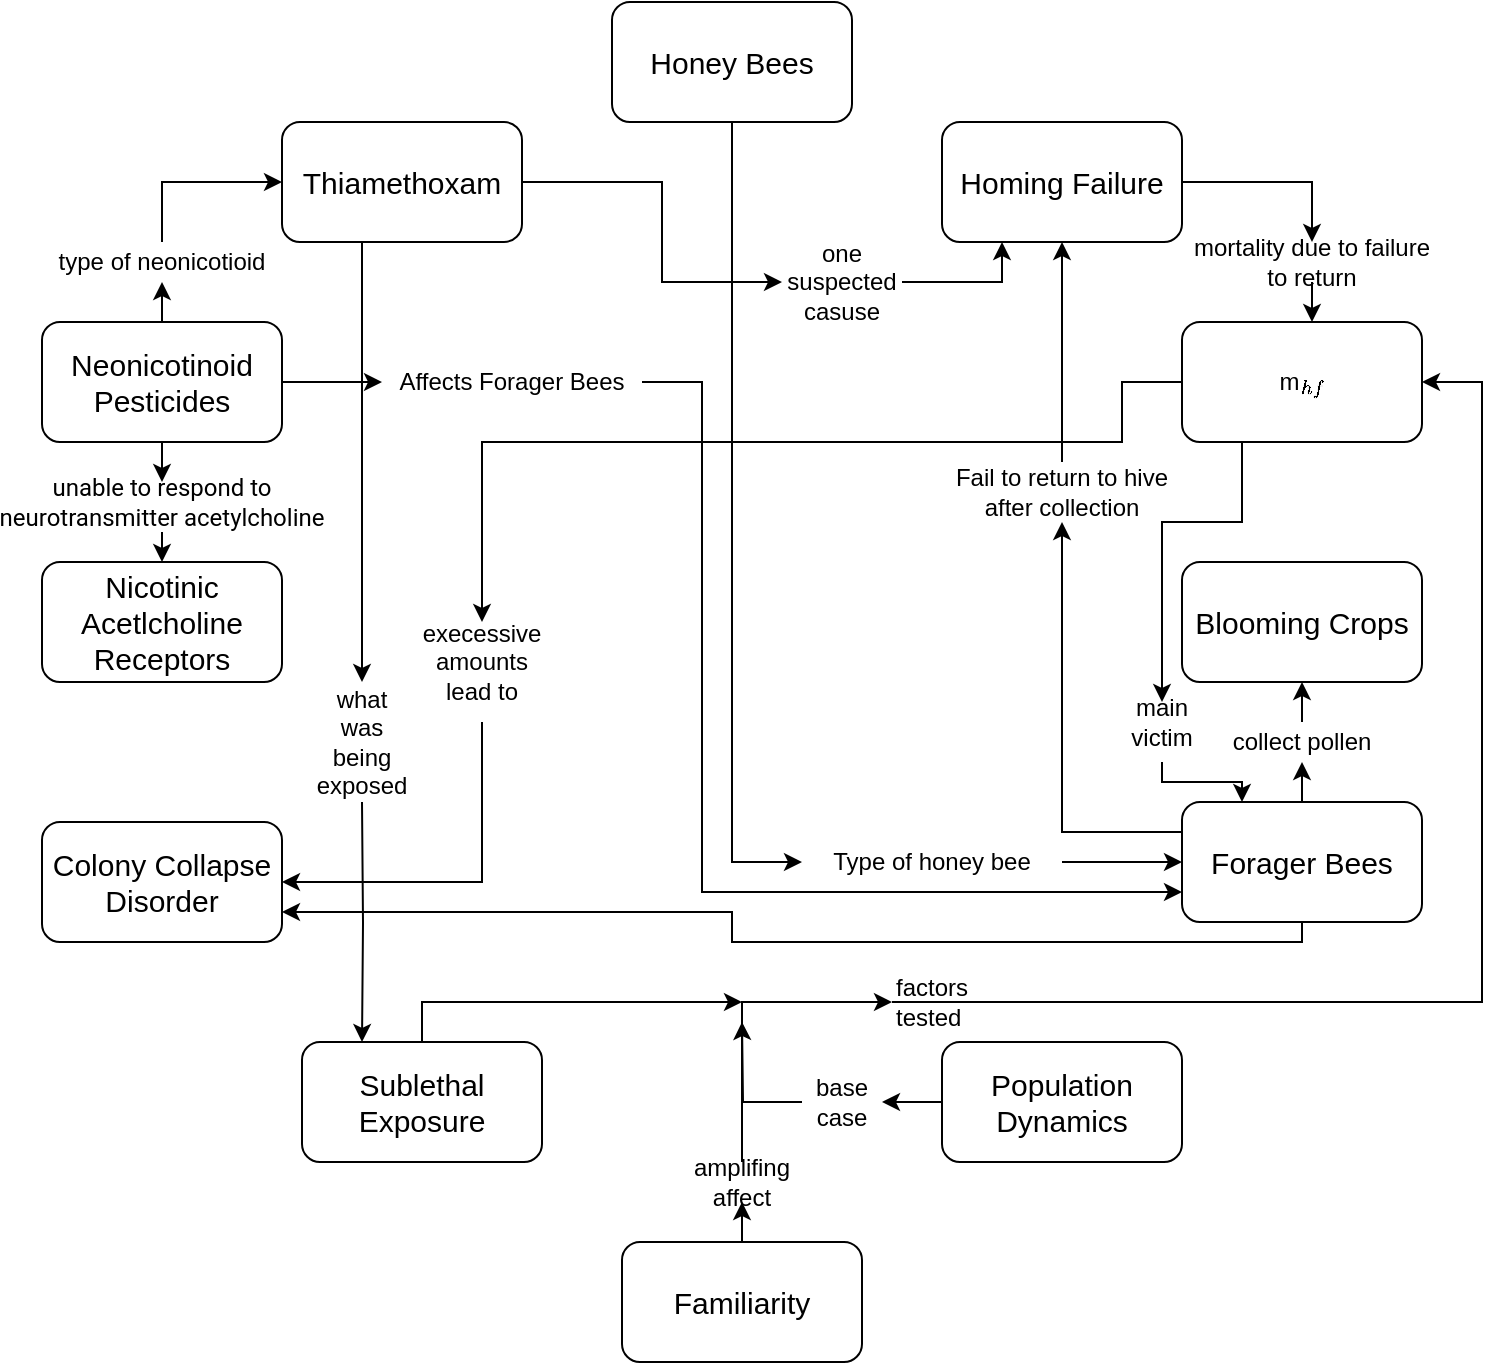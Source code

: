 <mxfile version="13.0.3" type="device"><diagram id="VmTZqJWe_tPEyHmnMP7F" name="Page-1"><mxGraphModel dx="1102" dy="1000" grid="1" gridSize="10" guides="1" tooltips="1" connect="1" arrows="1" fold="1" page="1" pageScale="1" pageWidth="850" pageHeight="1100" math="1" shadow="0"><root><mxCell id="0"/><mxCell id="1" parent="0"/><mxCell id="USwSrX-WjspncTj8hy0j-5" value="" style="group" parent="1" vertex="1" connectable="0"><mxGeometry x="210" y="540" width="120" height="60" as="geometry"/></mxCell><mxCell id="USwSrX-WjspncTj8hy0j-1" value="" style="rounded=1;whiteSpace=wrap;html=1;" parent="USwSrX-WjspncTj8hy0j-5" vertex="1"><mxGeometry width="120" height="60" as="geometry"/></mxCell><mxCell id="USwSrX-WjspncTj8hy0j-4" value="&lt;font style=&quot;font-size: 15px&quot;&gt;Sublethal Exposure&lt;/font&gt;" style="text;html=1;strokeColor=none;fillColor=none;align=center;verticalAlign=middle;whiteSpace=wrap;rounded=0;" parent="USwSrX-WjspncTj8hy0j-5" vertex="1"><mxGeometry width="120" height="60" as="geometry"/></mxCell><mxCell id="USwSrX-WjspncTj8hy0j-6" value="" style="group" parent="1" vertex="1" connectable="0"><mxGeometry x="650" y="300" width="120" height="60" as="geometry"/></mxCell><mxCell id="USwSrX-WjspncTj8hy0j-7" value="" style="rounded=1;whiteSpace=wrap;html=1;" parent="USwSrX-WjspncTj8hy0j-6" vertex="1"><mxGeometry width="120" height="60" as="geometry"/></mxCell><mxCell id="USwSrX-WjspncTj8hy0j-8" value="&lt;span style=&quot;font-size: 15px&quot;&gt;Blooming Crops&lt;/span&gt;" style="text;html=1;strokeColor=none;fillColor=none;align=center;verticalAlign=middle;whiteSpace=wrap;rounded=0;" parent="USwSrX-WjspncTj8hy0j-6" vertex="1"><mxGeometry width="120" height="60" as="geometry"/></mxCell><mxCell id="USwSrX-WjspncTj8hy0j-9" value="" style="group" parent="1" vertex="1" connectable="0"><mxGeometry x="370" y="640" width="120" height="60" as="geometry"/></mxCell><mxCell id="USwSrX-WjspncTj8hy0j-10" value="" style="rounded=1;whiteSpace=wrap;html=1;" parent="USwSrX-WjspncTj8hy0j-9" vertex="1"><mxGeometry width="120" height="60" as="geometry"/></mxCell><mxCell id="USwSrX-WjspncTj8hy0j-11" value="&lt;font style=&quot;font-size: 15px&quot;&gt;Familiarity&lt;/font&gt;" style="text;html=1;strokeColor=none;fillColor=none;align=center;verticalAlign=middle;whiteSpace=wrap;rounded=0;" parent="USwSrX-WjspncTj8hy0j-9" vertex="1"><mxGeometry width="120" height="60" as="geometry"/></mxCell><mxCell id="USwSrX-WjspncTj8hy0j-18" value="" style="group" parent="1" vertex="1" connectable="0"><mxGeometry x="530" y="540" width="120" height="60" as="geometry"/></mxCell><mxCell id="USwSrX-WjspncTj8hy0j-19" value="" style="rounded=1;whiteSpace=wrap;html=1;" parent="USwSrX-WjspncTj8hy0j-18" vertex="1"><mxGeometry width="120" height="60" as="geometry"/></mxCell><mxCell id="USwSrX-WjspncTj8hy0j-20" value="&lt;span style=&quot;font-size: 15px&quot;&gt;Population Dynamics&lt;/span&gt;" style="text;html=1;strokeColor=none;fillColor=none;align=center;verticalAlign=middle;whiteSpace=wrap;rounded=0;" parent="USwSrX-WjspncTj8hy0j-18" vertex="1"><mxGeometry width="120" height="60" as="geometry"/></mxCell><mxCell id="USwSrX-WjspncTj8hy0j-21" value="" style="group" parent="1" vertex="1" connectable="0"><mxGeometry x="650" y="420" width="120" height="60" as="geometry"/></mxCell><mxCell id="USwSrX-WjspncTj8hy0j-22" value="" style="rounded=1;whiteSpace=wrap;html=1;" parent="USwSrX-WjspncTj8hy0j-21" vertex="1"><mxGeometry width="120" height="60" as="geometry"/></mxCell><mxCell id="USwSrX-WjspncTj8hy0j-23" value="&lt;span style=&quot;font-size: 15px&quot;&gt;Forager Bees&lt;/span&gt;" style="text;html=1;strokeColor=none;fillColor=none;align=center;verticalAlign=middle;whiteSpace=wrap;rounded=0;" parent="USwSrX-WjspncTj8hy0j-21" vertex="1"><mxGeometry width="120" height="60" as="geometry"/></mxCell><mxCell id="USwSrX-WjspncTj8hy0j-27" value="" style="group" parent="1" vertex="1" connectable="0"><mxGeometry x="650" y="180" width="120" height="60" as="geometry"/></mxCell><mxCell id="USwSrX-WjspncTj8hy0j-28" value="m\(_{hf}\)" style="rounded=1;whiteSpace=wrap;html=1;" parent="USwSrX-WjspncTj8hy0j-27" vertex="1"><mxGeometry width="120" height="60" as="geometry"/></mxCell><mxCell id="USwSrX-WjspncTj8hy0j-36" value="" style="group" parent="1" vertex="1" connectable="0"><mxGeometry x="80" y="180" width="120" height="60" as="geometry"/></mxCell><mxCell id="USwSrX-WjspncTj8hy0j-37" value="" style="rounded=1;whiteSpace=wrap;html=1;" parent="USwSrX-WjspncTj8hy0j-36" vertex="1"><mxGeometry width="120" height="60" as="geometry"/></mxCell><mxCell id="USwSrX-WjspncTj8hy0j-38" value="&lt;font style=&quot;font-size: 15px&quot;&gt;Neonicotinoid Pesticides&lt;/font&gt;" style="text;html=1;strokeColor=none;fillColor=none;align=center;verticalAlign=middle;whiteSpace=wrap;rounded=0;" parent="USwSrX-WjspncTj8hy0j-36" vertex="1"><mxGeometry width="120" height="60" as="geometry"/></mxCell><mxCell id="USwSrX-WjspncTj8hy0j-39" value="" style="group" parent="1" vertex="1" connectable="0"><mxGeometry x="80" y="300" width="120" height="60" as="geometry"/></mxCell><mxCell id="USwSrX-WjspncTj8hy0j-40" value="" style="rounded=1;whiteSpace=wrap;html=1;" parent="USwSrX-WjspncTj8hy0j-39" vertex="1"><mxGeometry width="120" height="60" as="geometry"/></mxCell><mxCell id="USwSrX-WjspncTj8hy0j-41" value="&lt;font style=&quot;font-size: 15px&quot;&gt;Nicotinic Acetlcholine Receptors&lt;/font&gt;" style="text;html=1;strokeColor=none;fillColor=none;align=center;verticalAlign=middle;whiteSpace=wrap;rounded=0;" parent="USwSrX-WjspncTj8hy0j-39" vertex="1"><mxGeometry width="120" height="60" as="geometry"/></mxCell><mxCell id="USwSrX-WjspncTj8hy0j-42" value="" style="group" parent="1" vertex="1" connectable="0"><mxGeometry x="200" y="80" width="120" height="60" as="geometry"/></mxCell><mxCell id="USwSrX-WjspncTj8hy0j-43" value="" style="rounded=1;whiteSpace=wrap;html=1;" parent="USwSrX-WjspncTj8hy0j-42" vertex="1"><mxGeometry width="120" height="60" as="geometry"/></mxCell><mxCell id="USwSrX-WjspncTj8hy0j-44" value="&lt;font style=&quot;font-size: 15px&quot;&gt;Thiamethoxam&lt;/font&gt;" style="text;html=1;strokeColor=none;fillColor=none;align=center;verticalAlign=middle;whiteSpace=wrap;rounded=0;" parent="USwSrX-WjspncTj8hy0j-42" vertex="1"><mxGeometry width="120" height="60" as="geometry"/></mxCell><mxCell id="USwSrX-WjspncTj8hy0j-45" value="" style="group" parent="1" vertex="1" connectable="0"><mxGeometry x="530" y="80" width="120" height="60" as="geometry"/></mxCell><mxCell id="USwSrX-WjspncTj8hy0j-46" value="" style="rounded=1;whiteSpace=wrap;html=1;" parent="USwSrX-WjspncTj8hy0j-45" vertex="1"><mxGeometry width="120" height="60" as="geometry"/></mxCell><mxCell id="USwSrX-WjspncTj8hy0j-47" value="&lt;font style=&quot;font-size: 15px&quot;&gt;Homing Failure&lt;/font&gt;" style="text;html=1;strokeColor=none;fillColor=none;align=center;verticalAlign=middle;whiteSpace=wrap;rounded=0;" parent="USwSrX-WjspncTj8hy0j-45" vertex="1"><mxGeometry width="120" height="60" as="geometry"/></mxCell><mxCell id="USwSrX-WjspncTj8hy0j-48" value="" style="group" parent="1" vertex="1" connectable="0"><mxGeometry x="365" y="20" width="120" height="60" as="geometry"/></mxCell><mxCell id="USwSrX-WjspncTj8hy0j-49" value="" style="rounded=1;whiteSpace=wrap;html=1;" parent="USwSrX-WjspncTj8hy0j-48" vertex="1"><mxGeometry width="120" height="60" as="geometry"/></mxCell><mxCell id="USwSrX-WjspncTj8hy0j-50" value="&lt;font style=&quot;font-size: 15px&quot;&gt;Honey Bees&lt;/font&gt;" style="text;html=1;strokeColor=none;fillColor=none;align=center;verticalAlign=middle;whiteSpace=wrap;rounded=0;" parent="USwSrX-WjspncTj8hy0j-48" vertex="1"><mxGeometry width="120" height="60" as="geometry"/></mxCell><mxCell id="kGrxXgusH3aX9SUq-NPI-2" style="edgeStyle=orthogonalEdgeStyle;rounded=0;orthogonalLoop=1;jettySize=auto;html=1;exitX=1;exitY=0.5;exitDx=0;exitDy=0;entryX=0;entryY=0.5;entryDx=0;entryDy=0;" parent="1" source="kGrxXgusH3aX9SUq-NPI-3" target="USwSrX-WjspncTj8hy0j-23" edge="1"><mxGeometry relative="1" as="geometry"/></mxCell><mxCell id="kGrxXgusH3aX9SUq-NPI-4" style="edgeStyle=orthogonalEdgeStyle;rounded=0;orthogonalLoop=1;jettySize=auto;html=1;exitX=0.5;exitY=0;exitDx=0;exitDy=0;entryX=0.5;entryY=1;entryDx=0;entryDy=0;" parent="1" source="kGrxXgusH3aX9SUq-NPI-5" target="USwSrX-WjspncTj8hy0j-8" edge="1"><mxGeometry relative="1" as="geometry"/></mxCell><mxCell id="kGrxXgusH3aX9SUq-NPI-6" style="edgeStyle=orthogonalEdgeStyle;rounded=0;orthogonalLoop=1;jettySize=auto;html=1;entryX=0.5;entryY=1;entryDx=0;entryDy=0;exitX=0.5;exitY=0;exitDx=0;exitDy=0;" parent="1" source="kGrxXgusH3aX9SUq-NPI-7" target="USwSrX-WjspncTj8hy0j-47" edge="1"><mxGeometry relative="1" as="geometry"><mxPoint x="600" y="230" as="sourcePoint"/><Array as="points"/></mxGeometry></mxCell><mxCell id="kGrxXgusH3aX9SUq-NPI-10" style="edgeStyle=orthogonalEdgeStyle;rounded=0;orthogonalLoop=1;jettySize=auto;html=1;exitX=0.5;exitY=1;exitDx=0;exitDy=0;" parent="1" source="kGrxXgusH3aX9SUq-NPI-11" edge="1"><mxGeometry relative="1" as="geometry"><mxPoint x="715" y="180" as="targetPoint"/></mxGeometry></mxCell><mxCell id="kGrxXgusH3aX9SUq-NPI-12" style="edgeStyle=orthogonalEdgeStyle;rounded=0;orthogonalLoop=1;jettySize=auto;html=1;exitX=0.5;exitY=1;exitDx=0;exitDy=0;entryX=0.5;entryY=0;entryDx=0;entryDy=0;" parent="1" source="kGrxXgusH3aX9SUq-NPI-15" target="USwSrX-WjspncTj8hy0j-41" edge="1"><mxGeometry relative="1" as="geometry"/></mxCell><mxCell id="kGrxXgusH3aX9SUq-NPI-13" style="edgeStyle=orthogonalEdgeStyle;rounded=0;orthogonalLoop=1;jettySize=auto;html=1;exitX=1;exitY=0.5;exitDx=0;exitDy=0;entryX=0;entryY=0.75;entryDx=0;entryDy=0;" parent="1" source="kGrxXgusH3aX9SUq-NPI-14" target="USwSrX-WjspncTj8hy0j-23" edge="1"><mxGeometry relative="1" as="geometry"><Array as="points"><mxPoint x="410" y="210"/><mxPoint x="410" y="465"/></Array></mxGeometry></mxCell><mxCell id="kGrxXgusH3aX9SUq-NPI-17" value="" style="group" parent="1" vertex="1" connectable="0"><mxGeometry x="80" y="430" width="120" height="60" as="geometry"/></mxCell><mxCell id="kGrxXgusH3aX9SUq-NPI-18" value="" style="rounded=1;whiteSpace=wrap;html=1;" parent="kGrxXgusH3aX9SUq-NPI-17" vertex="1"><mxGeometry width="120" height="60" as="geometry"/></mxCell><mxCell id="kGrxXgusH3aX9SUq-NPI-19" value="&lt;span style=&quot;font-size: 15px&quot;&gt;Colony Collapse Disorder&lt;/span&gt;" style="text;html=1;strokeColor=none;fillColor=none;align=center;verticalAlign=middle;whiteSpace=wrap;rounded=0;" parent="kGrxXgusH3aX9SUq-NPI-17" vertex="1"><mxGeometry width="120" height="60" as="geometry"/></mxCell><mxCell id="y_hU-_EFVMExtr9Absaw-3" style="edgeStyle=orthogonalEdgeStyle;rounded=0;orthogonalLoop=1;jettySize=auto;html=1;exitX=0.5;exitY=1;exitDx=0;exitDy=0;" edge="1" parent="1" source="kGrxXgusH3aX9SUq-NPI-15" target="kGrxXgusH3aX9SUq-NPI-15"><mxGeometry relative="1" as="geometry"/></mxCell><mxCell id="kGrxXgusH3aX9SUq-NPI-15" value="&lt;font style=&quot;font-size: 12px&quot;&gt;&lt;span style=&quot;font-family: &amp;#34;roboto&amp;#34; , &amp;#34;arial&amp;#34; , sans-serif ; text-align: left ; background-color: rgb(255 , 255 , 255)&quot;&gt;unable to respond to neurotransmitter&amp;nbsp;&lt;/span&gt;&lt;span style=&quot;font-family: &amp;#34;roboto&amp;#34; , &amp;#34;arial&amp;#34; , sans-serif ; text-align: left ; background-color: rgb(255 , 255 , 255)&quot;&gt;acetylcholine&lt;/span&gt;&lt;/font&gt;" style="text;html=1;strokeColor=none;fillColor=none;align=center;verticalAlign=middle;whiteSpace=wrap;rounded=0;" parent="1" vertex="1"><mxGeometry x="75" y="260" width="130" height="20" as="geometry"/></mxCell><mxCell id="y_hU-_EFVMExtr9Absaw-4" style="edgeStyle=orthogonalEdgeStyle;rounded=0;orthogonalLoop=1;jettySize=auto;html=1;exitX=0.5;exitY=1;exitDx=0;exitDy=0;entryX=0.5;entryY=0;entryDx=0;entryDy=0;" edge="1" parent="1" source="USwSrX-WjspncTj8hy0j-38" target="kGrxXgusH3aX9SUq-NPI-15"><mxGeometry relative="1" as="geometry"><mxPoint x="140" y="240" as="sourcePoint"/><mxPoint x="140" y="300" as="targetPoint"/></mxGeometry></mxCell><mxCell id="kGrxXgusH3aX9SUq-NPI-5" value="collect pollen" style="text;html=1;strokeColor=none;fillColor=none;align=center;verticalAlign=middle;whiteSpace=wrap;rounded=0;" parent="1" vertex="1"><mxGeometry x="645" y="380" width="130" height="20" as="geometry"/></mxCell><mxCell id="y_hU-_EFVMExtr9Absaw-5" style="edgeStyle=orthogonalEdgeStyle;rounded=0;orthogonalLoop=1;jettySize=auto;html=1;exitX=0.5;exitY=0;exitDx=0;exitDy=0;entryX=0.5;entryY=1;entryDx=0;entryDy=0;" edge="1" parent="1" source="USwSrX-WjspncTj8hy0j-23" target="kGrxXgusH3aX9SUq-NPI-5"><mxGeometry relative="1" as="geometry"><mxPoint x="710" y="420" as="sourcePoint"/><mxPoint x="710" y="360" as="targetPoint"/></mxGeometry></mxCell><mxCell id="kGrxXgusH3aX9SUq-NPI-7" value="Fail to return to hive after collection" style="text;html=1;strokeColor=none;fillColor=none;align=center;verticalAlign=middle;whiteSpace=wrap;rounded=0;" parent="1" vertex="1"><mxGeometry x="525" y="250" width="130" height="30" as="geometry"/></mxCell><mxCell id="y_hU-_EFVMExtr9Absaw-10" style="edgeStyle=orthogonalEdgeStyle;rounded=0;orthogonalLoop=1;jettySize=auto;html=1;exitX=0;exitY=0.25;exitDx=0;exitDy=0;entryX=0.5;entryY=1;entryDx=0;entryDy=0;" edge="1" parent="1" source="USwSrX-WjspncTj8hy0j-23" target="kGrxXgusH3aX9SUq-NPI-7"><mxGeometry relative="1" as="geometry"><mxPoint x="650" y="435" as="sourcePoint"/><mxPoint x="590" y="140" as="targetPoint"/></mxGeometry></mxCell><mxCell id="kGrxXgusH3aX9SUq-NPI-3" value="Type of honey bee" style="text;html=1;strokeColor=none;fillColor=none;align=center;verticalAlign=middle;whiteSpace=wrap;rounded=0;" parent="1" vertex="1"><mxGeometry x="460" y="440" width="130" height="20" as="geometry"/></mxCell><mxCell id="y_hU-_EFVMExtr9Absaw-12" style="edgeStyle=orthogonalEdgeStyle;rounded=0;orthogonalLoop=1;jettySize=auto;html=1;exitX=0.5;exitY=1;exitDx=0;exitDy=0;entryX=0;entryY=0.5;entryDx=0;entryDy=0;" edge="1" parent="1" source="USwSrX-WjspncTj8hy0j-50" target="kGrxXgusH3aX9SUq-NPI-3"><mxGeometry relative="1" as="geometry"><mxPoint x="425" y="80" as="sourcePoint"/><mxPoint x="650" y="450" as="targetPoint"/></mxGeometry></mxCell><mxCell id="kGrxXgusH3aX9SUq-NPI-14" value="Affects Forager Bees" style="text;html=1;strokeColor=none;fillColor=none;align=center;verticalAlign=middle;whiteSpace=wrap;rounded=0;" parent="1" vertex="1"><mxGeometry x="250" y="200" width="130" height="20" as="geometry"/></mxCell><mxCell id="y_hU-_EFVMExtr9Absaw-15" style="edgeStyle=orthogonalEdgeStyle;rounded=0;orthogonalLoop=1;jettySize=auto;html=1;exitX=1;exitY=0.5;exitDx=0;exitDy=0;entryX=0;entryY=0.5;entryDx=0;entryDy=0;" edge="1" parent="1" source="USwSrX-WjspncTj8hy0j-38" target="kGrxXgusH3aX9SUq-NPI-14"><mxGeometry relative="1" as="geometry"><Array as="points"/><mxPoint x="200" y="210" as="sourcePoint"/><mxPoint x="650" y="465" as="targetPoint"/></mxGeometry></mxCell><mxCell id="y_hU-_EFVMExtr9Absaw-18" style="edgeStyle=orthogonalEdgeStyle;rounded=0;orthogonalLoop=1;jettySize=auto;html=1;exitX=0.5;exitY=0;exitDx=0;exitDy=0;entryX=0;entryY=0.5;entryDx=0;entryDy=0;" edge="1" parent="1" source="y_hU-_EFVMExtr9Absaw-19" target="USwSrX-WjspncTj8hy0j-44"><mxGeometry relative="1" as="geometry"/></mxCell><mxCell id="y_hU-_EFVMExtr9Absaw-19" value="type of neonicotioid" style="text;html=1;strokeColor=none;fillColor=none;align=center;verticalAlign=middle;whiteSpace=wrap;rounded=0;" vertex="1" parent="1"><mxGeometry x="75" y="140" width="130" height="20" as="geometry"/></mxCell><mxCell id="y_hU-_EFVMExtr9Absaw-20" style="edgeStyle=orthogonalEdgeStyle;rounded=0;orthogonalLoop=1;jettySize=auto;html=1;exitX=0.5;exitY=0;exitDx=0;exitDy=0;" edge="1" parent="1" source="USwSrX-WjspncTj8hy0j-38"><mxGeometry relative="1" as="geometry"><mxPoint x="140" y="180" as="sourcePoint"/><mxPoint x="140" y="160" as="targetPoint"/></mxGeometry></mxCell><mxCell id="y_hU-_EFVMExtr9Absaw-21" style="edgeStyle=orthogonalEdgeStyle;rounded=0;orthogonalLoop=1;jettySize=auto;html=1;entryX=0.25;entryY=1;entryDx=0;entryDy=0;" edge="1" parent="1" target="USwSrX-WjspncTj8hy0j-47"><mxGeometry relative="1" as="geometry"><mxPoint x="510" y="160" as="sourcePoint"/><Array as="points"><mxPoint x="560" y="160"/></Array></mxGeometry></mxCell><mxCell id="y_hU-_EFVMExtr9Absaw-24" value="one suspected casuse" style="text;html=1;strokeColor=none;fillColor=none;align=center;verticalAlign=middle;whiteSpace=wrap;rounded=0;" vertex="1" parent="1"><mxGeometry x="460" y="150" width="40" height="20" as="geometry"/></mxCell><mxCell id="y_hU-_EFVMExtr9Absaw-25" style="edgeStyle=orthogonalEdgeStyle;rounded=0;orthogonalLoop=1;jettySize=auto;html=1;exitX=1;exitY=0.5;exitDx=0;exitDy=0;" edge="1" parent="1" source="USwSrX-WjspncTj8hy0j-44"><mxGeometry relative="1" as="geometry"><mxPoint x="320" y="110" as="sourcePoint"/><mxPoint x="450" y="160" as="targetPoint"/><Array as="points"><mxPoint x="390" y="110"/><mxPoint x="390" y="160"/></Array></mxGeometry></mxCell><mxCell id="y_hU-_EFVMExtr9Absaw-27" style="edgeStyle=orthogonalEdgeStyle;rounded=0;orthogonalLoop=1;jettySize=auto;html=1;entryX=1;entryY=0.5;entryDx=0;entryDy=0;" edge="1" parent="1" target="kGrxXgusH3aX9SUq-NPI-19"><mxGeometry relative="1" as="geometry"><mxPoint x="300" y="380" as="sourcePoint"/><Array as="points"><mxPoint x="300" y="460"/></Array></mxGeometry></mxCell><mxCell id="y_hU-_EFVMExtr9Absaw-23" value="execessive amounts lead to" style="text;html=1;strokeColor=none;fillColor=none;align=center;verticalAlign=middle;whiteSpace=wrap;rounded=0;" vertex="1" parent="1"><mxGeometry x="280" y="340" width="40" height="20" as="geometry"/></mxCell><mxCell id="y_hU-_EFVMExtr9Absaw-28" style="edgeStyle=orthogonalEdgeStyle;rounded=0;orthogonalLoop=1;jettySize=auto;html=1;exitX=0;exitY=0.5;exitDx=0;exitDy=0;" edge="1" parent="1" source="USwSrX-WjspncTj8hy0j-28"><mxGeometry relative="1" as="geometry"><mxPoint x="650" y="210" as="sourcePoint"/><mxPoint x="300" y="330" as="targetPoint"/><Array as="points"><mxPoint x="620" y="210"/><mxPoint x="620" y="240"/><mxPoint x="300" y="240"/></Array></mxGeometry></mxCell><mxCell id="y_hU-_EFVMExtr9Absaw-29" style="edgeStyle=orthogonalEdgeStyle;rounded=0;orthogonalLoop=1;jettySize=auto;html=1;exitX=0;exitY=0.5;exitDx=0;exitDy=0;entryX=1;entryY=0.5;entryDx=0;entryDy=0;" edge="1" parent="1" source="y_hU-_EFVMExtr9Absaw-31" target="USwSrX-WjspncTj8hy0j-28"><mxGeometry relative="1" as="geometry"><mxPoint x="360" y="440" as="targetPoint"/><Array as="points"><mxPoint x="800" y="520"/><mxPoint x="800" y="210"/></Array></mxGeometry></mxCell><mxCell id="y_hU-_EFVMExtr9Absaw-30" style="edgeStyle=orthogonalEdgeStyle;rounded=0;orthogonalLoop=1;jettySize=auto;html=1;exitX=0.5;exitY=0;exitDx=0;exitDy=0;" edge="1" parent="1" source="USwSrX-WjspncTj8hy0j-4"><mxGeometry relative="1" as="geometry"><mxPoint x="430" y="520" as="targetPoint"/><Array as="points"><mxPoint x="270" y="520"/></Array></mxGeometry></mxCell><mxCell id="y_hU-_EFVMExtr9Absaw-32" style="edgeStyle=orthogonalEdgeStyle;rounded=0;orthogonalLoop=1;jettySize=auto;html=1;entryX=0.25;entryY=0;entryDx=0;entryDy=0;" edge="1" parent="1" target="USwSrX-WjspncTj8hy0j-23"><mxGeometry relative="1" as="geometry"><mxPoint x="640" y="400" as="sourcePoint"/><Array as="points"><mxPoint x="640" y="410"/><mxPoint x="680" y="410"/></Array></mxGeometry></mxCell><mxCell id="y_hU-_EFVMExtr9Absaw-31" value="factors tested&amp;nbsp;" style="text;html=1;strokeColor=none;fillColor=none;align=center;verticalAlign=middle;whiteSpace=wrap;rounded=0;" vertex="1" parent="1"><mxGeometry x="505" y="510" width="40" height="20" as="geometry"/></mxCell><mxCell id="y_hU-_EFVMExtr9Absaw-33" style="edgeStyle=orthogonalEdgeStyle;rounded=0;orthogonalLoop=1;jettySize=auto;html=1;entryX=0;entryY=0.5;entryDx=0;entryDy=0;exitX=0.5;exitY=0;exitDx=0;exitDy=0;" edge="1" parent="1" source="y_hU-_EFVMExtr9Absaw-40" target="y_hU-_EFVMExtr9Absaw-31"><mxGeometry relative="1" as="geometry"><mxPoint x="770" y="210" as="targetPoint"/><mxPoint x="430" y="590" as="sourcePoint"/><Array as="points"><mxPoint x="430" y="520"/></Array></mxGeometry></mxCell><mxCell id="y_hU-_EFVMExtr9Absaw-34" value="main victim" style="text;html=1;strokeColor=none;fillColor=none;align=center;verticalAlign=middle;whiteSpace=wrap;rounded=0;" vertex="1" parent="1"><mxGeometry x="620" y="370" width="40" height="20" as="geometry"/></mxCell><mxCell id="y_hU-_EFVMExtr9Absaw-35" style="edgeStyle=orthogonalEdgeStyle;rounded=0;orthogonalLoop=1;jettySize=auto;html=1;exitX=0.25;exitY=1;exitDx=0;exitDy=0;entryX=0.5;entryY=0;entryDx=0;entryDy=0;" edge="1" parent="1" source="USwSrX-WjspncTj8hy0j-28" target="y_hU-_EFVMExtr9Absaw-34"><mxGeometry relative="1" as="geometry"><mxPoint x="680" y="240" as="sourcePoint"/><mxPoint x="680" y="420" as="targetPoint"/><Array as="points"><mxPoint x="680" y="280"/><mxPoint x="640" y="280"/></Array></mxGeometry></mxCell><mxCell id="y_hU-_EFVMExtr9Absaw-36" style="edgeStyle=orthogonalEdgeStyle;rounded=0;orthogonalLoop=1;jettySize=auto;html=1;exitX=0;exitY=0.5;exitDx=0;exitDy=0;" edge="1" parent="1" source="y_hU-_EFVMExtr9Absaw-37"><mxGeometry relative="1" as="geometry"><mxPoint x="430" y="530" as="targetPoint"/></mxGeometry></mxCell><mxCell id="y_hU-_EFVMExtr9Absaw-37" value="base case" style="text;html=1;strokeColor=none;fillColor=none;align=center;verticalAlign=middle;whiteSpace=wrap;rounded=0;" vertex="1" parent="1"><mxGeometry x="460" y="560" width="40" height="20" as="geometry"/></mxCell><mxCell id="y_hU-_EFVMExtr9Absaw-38" style="edgeStyle=orthogonalEdgeStyle;rounded=0;orthogonalLoop=1;jettySize=auto;html=1;exitX=0;exitY=0.5;exitDx=0;exitDy=0;" edge="1" parent="1" source="USwSrX-WjspncTj8hy0j-20" target="y_hU-_EFVMExtr9Absaw-37"><mxGeometry relative="1" as="geometry"><mxPoint x="430" y="530" as="targetPoint"/><mxPoint x="530" y="570" as="sourcePoint"/></mxGeometry></mxCell><mxCell id="y_hU-_EFVMExtr9Absaw-40" value="amplifing affect" style="text;html=1;strokeColor=none;fillColor=none;align=center;verticalAlign=middle;whiteSpace=wrap;rounded=0;" vertex="1" parent="1"><mxGeometry x="410" y="600" width="40" height="20" as="geometry"/></mxCell><mxCell id="y_hU-_EFVMExtr9Absaw-41" style="edgeStyle=orthogonalEdgeStyle;rounded=0;orthogonalLoop=1;jettySize=auto;html=1;exitX=0.5;exitY=0;exitDx=0;exitDy=0;entryX=0.5;entryY=1;entryDx=0;entryDy=0;" edge="1" parent="1" source="USwSrX-WjspncTj8hy0j-11" target="y_hU-_EFVMExtr9Absaw-40"><mxGeometry relative="1" as="geometry"><mxPoint x="505" y="520" as="targetPoint"/><mxPoint x="430" y="630" as="sourcePoint"/><Array as="points"/></mxGeometry></mxCell><mxCell id="y_hU-_EFVMExtr9Absaw-42" style="edgeStyle=orthogonalEdgeStyle;rounded=0;orthogonalLoop=1;jettySize=auto;html=1;entryX=0.25;entryY=0;entryDx=0;entryDy=0;" edge="1" parent="1" target="USwSrX-WjspncTj8hy0j-4"><mxGeometry relative="1" as="geometry"><mxPoint x="240" y="420" as="sourcePoint"/><Array as="points"/></mxGeometry></mxCell><mxCell id="y_hU-_EFVMExtr9Absaw-43" value="what was being exposed" style="text;html=1;strokeColor=none;fillColor=none;align=center;verticalAlign=middle;whiteSpace=wrap;rounded=0;" vertex="1" parent="1"><mxGeometry x="220" y="380" width="40" height="20" as="geometry"/></mxCell><mxCell id="y_hU-_EFVMExtr9Absaw-44" style="edgeStyle=orthogonalEdgeStyle;rounded=0;orthogonalLoop=1;jettySize=auto;html=1;exitX=0.5;exitY=1;exitDx=0;exitDy=0;" edge="1" parent="1" source="USwSrX-WjspncTj8hy0j-44"><mxGeometry relative="1" as="geometry"><mxPoint x="260" y="140" as="sourcePoint"/><mxPoint x="240" y="360" as="targetPoint"/><Array as="points"><mxPoint x="240" y="140"/></Array></mxGeometry></mxCell><mxCell id="y_hU-_EFVMExtr9Absaw-45" style="edgeStyle=orthogonalEdgeStyle;rounded=0;orthogonalLoop=1;jettySize=auto;html=1;exitX=0.5;exitY=1;exitDx=0;exitDy=0;entryX=1;entryY=0.75;entryDx=0;entryDy=0;" edge="1" parent="1" source="USwSrX-WjspncTj8hy0j-23" target="kGrxXgusH3aX9SUq-NPI-19"><mxGeometry relative="1" as="geometry"><Array as="points"><mxPoint x="710" y="490"/><mxPoint x="425" y="490"/><mxPoint x="425" y="475"/></Array></mxGeometry></mxCell><mxCell id="kGrxXgusH3aX9SUq-NPI-11" value="mortality due to failure to return" style="text;html=1;strokeColor=none;fillColor=none;align=center;verticalAlign=middle;whiteSpace=wrap;rounded=0;" parent="1" vertex="1"><mxGeometry x="650" y="140" width="130" height="20" as="geometry"/></mxCell><mxCell id="y_hU-_EFVMExtr9Absaw-46" style="edgeStyle=orthogonalEdgeStyle;rounded=0;orthogonalLoop=1;jettySize=auto;html=1;exitX=1;exitY=0.5;exitDx=0;exitDy=0;entryX=0.5;entryY=0;entryDx=0;entryDy=0;" edge="1" parent="1" source="USwSrX-WjspncTj8hy0j-47" target="kGrxXgusH3aX9SUq-NPI-11"><mxGeometry relative="1" as="geometry"><mxPoint x="650" y="110" as="sourcePoint"/><mxPoint x="720" y="130" as="targetPoint"/><Array as="points"><mxPoint x="715" y="110"/></Array></mxGeometry></mxCell></root></mxGraphModel></diagram></mxfile>